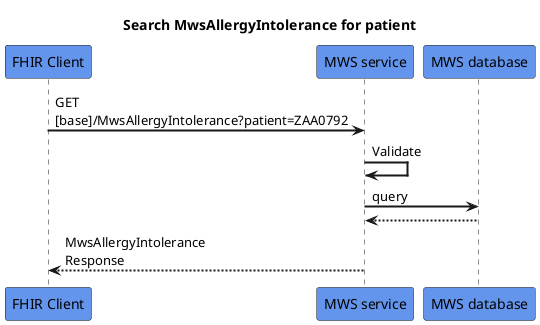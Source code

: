 @startuml
skinparam sequenceArrowThickness 2
skinparam roundcorner 5
skinparam maxmessagesize 180
skinparam sequenceParticipant bold
title  Search MwsAllergyIntolerance for patient
participant "FHIR Client" as A #CornflowerBlue
participant "MWS service" as B #CornflowerBlue
participant "MWS database" as C #CornflowerBlue

A -> B: GET [base]/MwsAllergyIntolerance?patient=ZAA0792
B -> B: Validate
B -> C: query
C -[dashed]-> B:

B -[dashed]-> A: MwsAllergyIntolerance Response 

@enduml